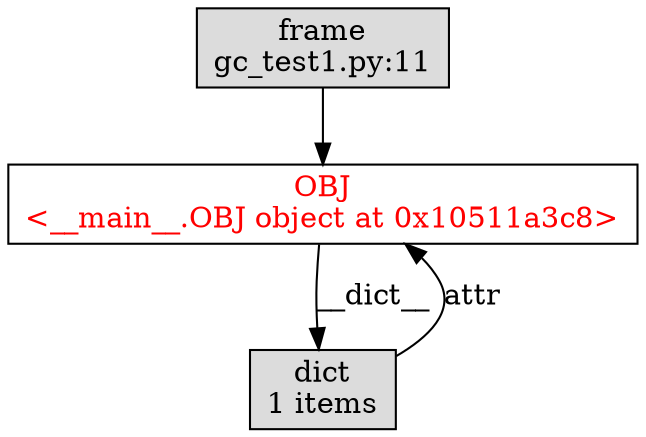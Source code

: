 digraph ObjectGraph {
  node[shape=box, style=filled, fillcolor=white];
  o4380009416[fontcolor=red];
  o4380009416[label="OBJ\n<__main__.OBJ object at 0x10511a3c8>"];
  o4380009416[fillcolor="0,0,1"];
  o140295424454952 -> o4380009416;
  o4379986032 -> o4380009416 [label="attr",weight=2];
  o140295424454952[label="frame\ngc_test1.py:11"];
  o140295424454952[fillcolor="0,0,0.86"];
  o4379986032[label="dict\n1 items"];
  o4379986032[fillcolor="0,0,0.86"];
  o4380009416 -> o4379986032 [label="__dict__",weight=10];
}
